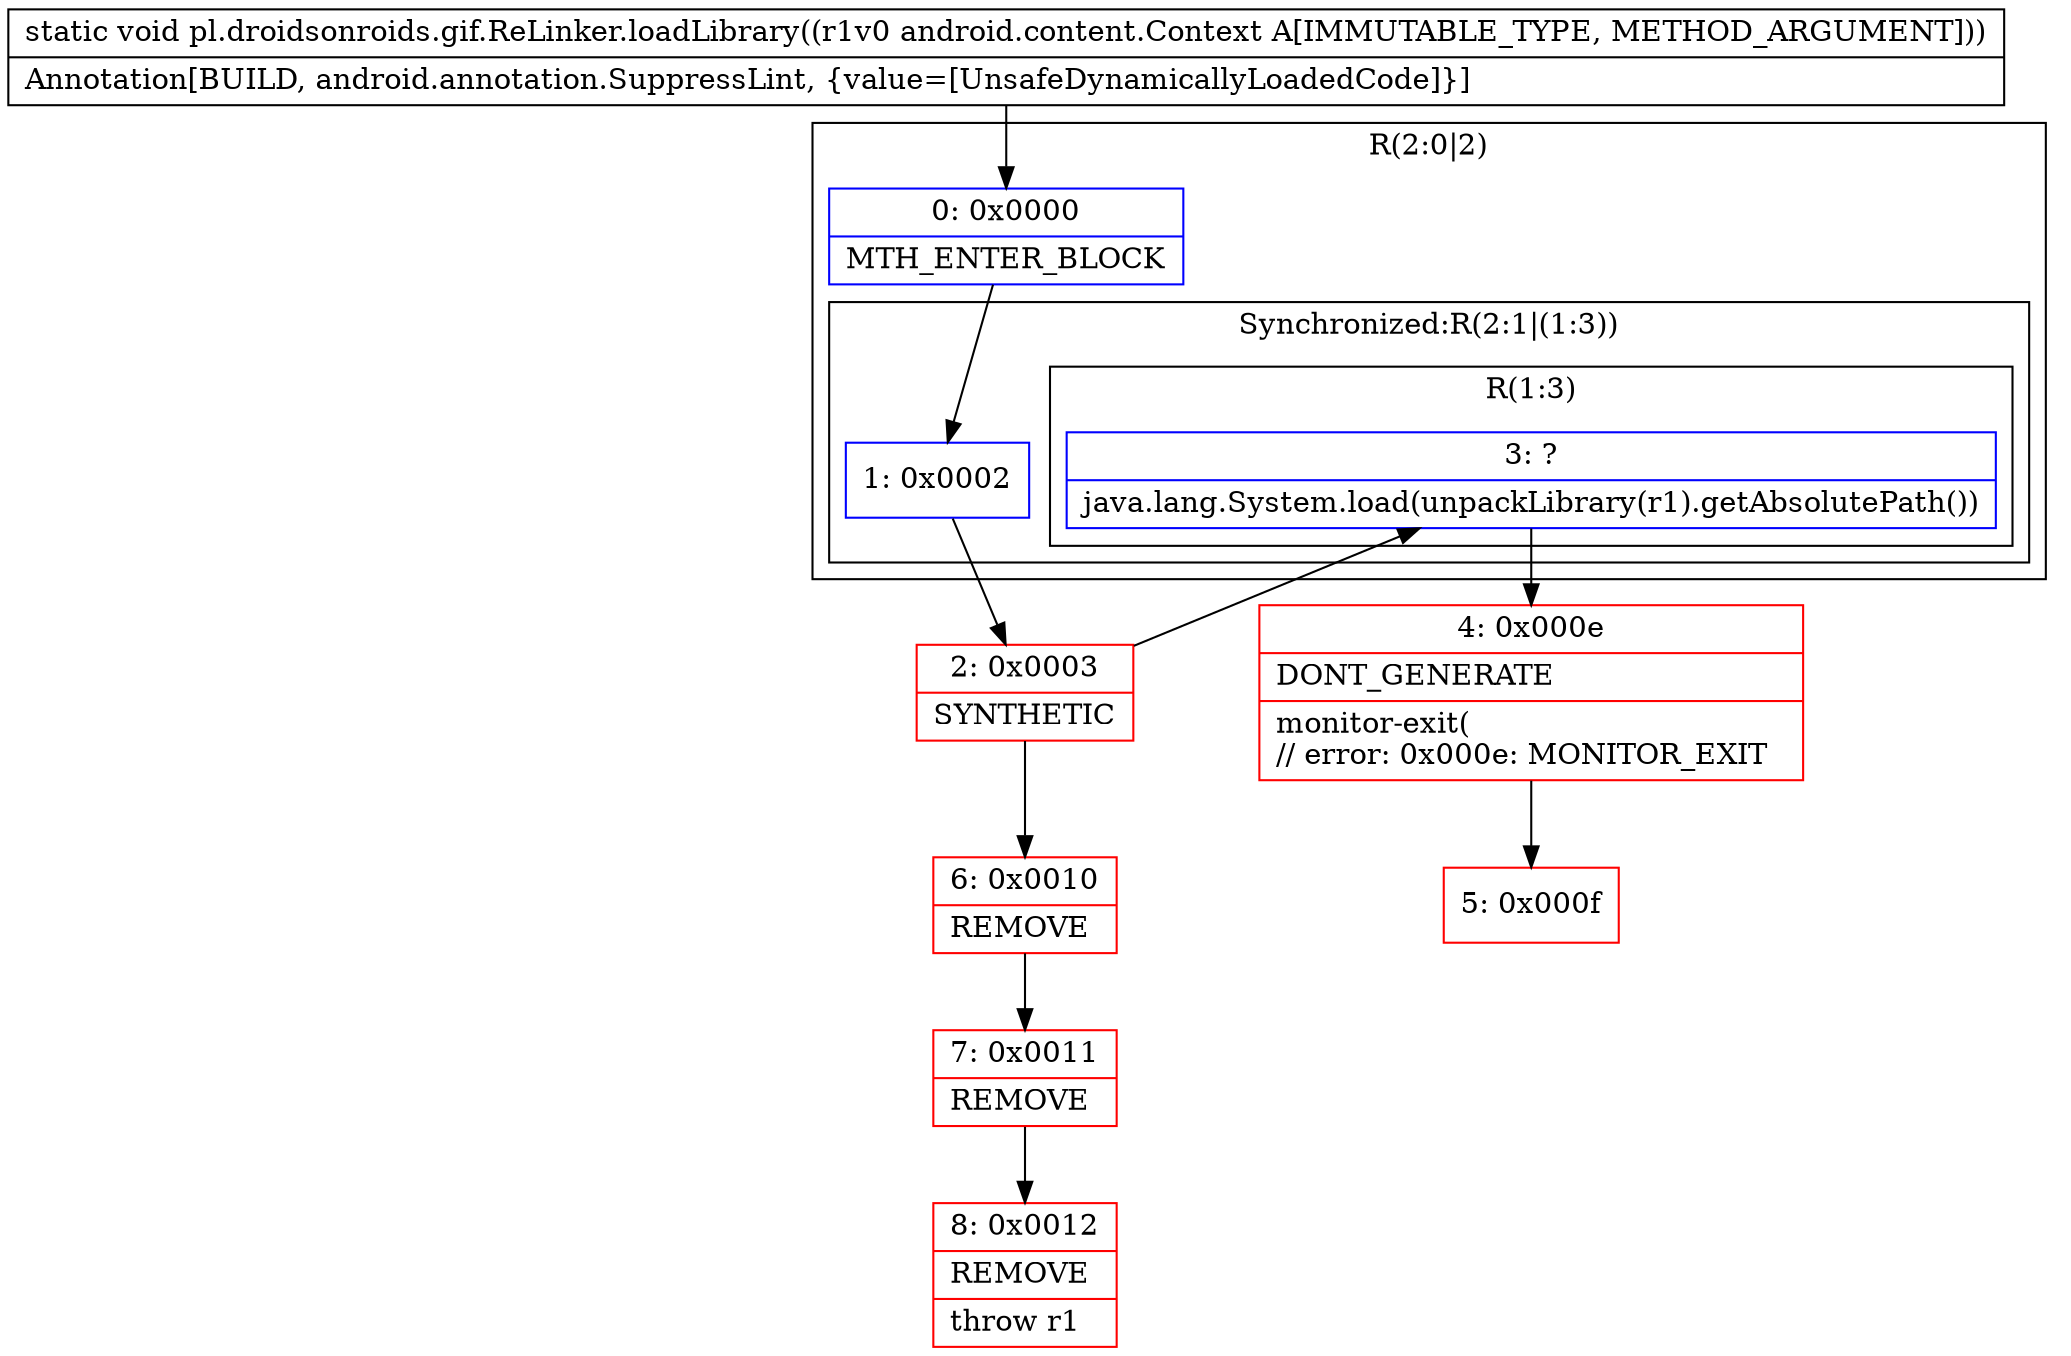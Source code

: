 digraph "CFG forpl.droidsonroids.gif.ReLinker.loadLibrary(Landroid\/content\/Context;)V" {
subgraph cluster_Region_1442200690 {
label = "R(2:0|2)";
node [shape=record,color=blue];
Node_0 [shape=record,label="{0\:\ 0x0000|MTH_ENTER_BLOCK\l}"];
subgraph cluster_SynchronizedRegion_346254334 {
label = "Synchronized:R(2:1|(1:3))";
node [shape=record,color=blue];
Node_1 [shape=record,label="{1\:\ 0x0002}"];
subgraph cluster_Region_83688943 {
label = "R(1:3)";
node [shape=record,color=blue];
Node_3 [shape=record,label="{3\:\ ?|java.lang.System.load(unpackLibrary(r1).getAbsolutePath())\l}"];
}
}
}
Node_2 [shape=record,color=red,label="{2\:\ 0x0003|SYNTHETIC\l}"];
Node_4 [shape=record,color=red,label="{4\:\ 0x000e|DONT_GENERATE\l|monitor\-exit(\l\/\/ error: 0x000e: MONITOR_EXIT  \l}"];
Node_5 [shape=record,color=red,label="{5\:\ 0x000f}"];
Node_6 [shape=record,color=red,label="{6\:\ 0x0010|REMOVE\l}"];
Node_7 [shape=record,color=red,label="{7\:\ 0x0011|REMOVE\l}"];
Node_8 [shape=record,color=red,label="{8\:\ 0x0012|REMOVE\l|throw r1\l}"];
MethodNode[shape=record,label="{static void pl.droidsonroids.gif.ReLinker.loadLibrary((r1v0 android.content.Context A[IMMUTABLE_TYPE, METHOD_ARGUMENT]))  | Annotation[BUILD, android.annotation.SuppressLint, \{value=[UnsafeDynamicallyLoadedCode]\}]\l}"];
MethodNode -> Node_0;
Node_0 -> Node_1;
Node_1 -> Node_2;
Node_3 -> Node_4;
Node_2 -> Node_3;
Node_2 -> Node_6;
Node_4 -> Node_5;
Node_6 -> Node_7;
Node_7 -> Node_8;
}

